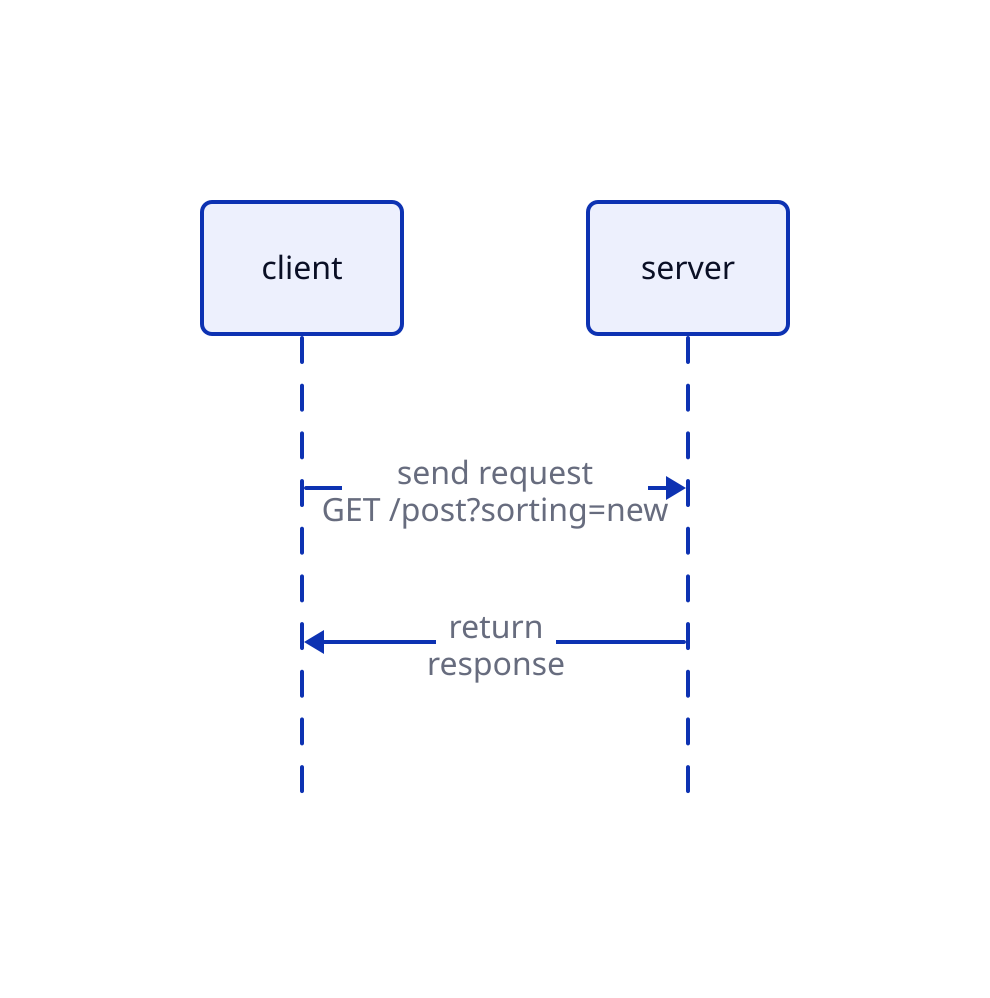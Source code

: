 **.style.border-radius: 5

shape: sequence_diagram
client -> server: send request\nGET /post?sorting=new
server -> client: return\nresponse
